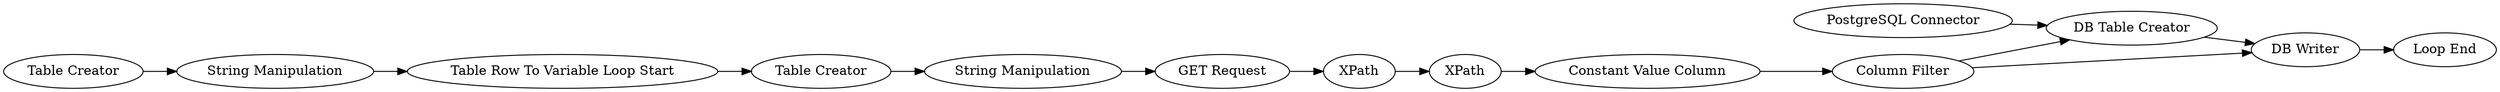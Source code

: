 digraph {
	16 -> 28
	16 -> 30
	29 -> 28
	18 -> 19
	20 -> 17
	19 -> 16
	22 -> 25
	26 -> 20
	30 -> 27
	21 -> 22
	17 -> 18
	25 -> 23
	23 -> 26
	28 -> 30
	16 [label="Column Filter"]
	27 [label="Loop End"]
	20 [label="GET Request"]
	22 [label="String Manipulation"]
	29 [label="PostgreSQL Connector"]
	28 [label="DB Table Creator"]
	23 [label="Table Creator"]
	18 [label=XPath]
	21 [label="Table Creator"]
	26 [label="String Manipulation"]
	25 [label="Table Row To Variable Loop Start"]
	17 [label=XPath]
	30 [label="DB Writer"]
	19 [label="Constant Value Column"]
	rankdir=LR
}
